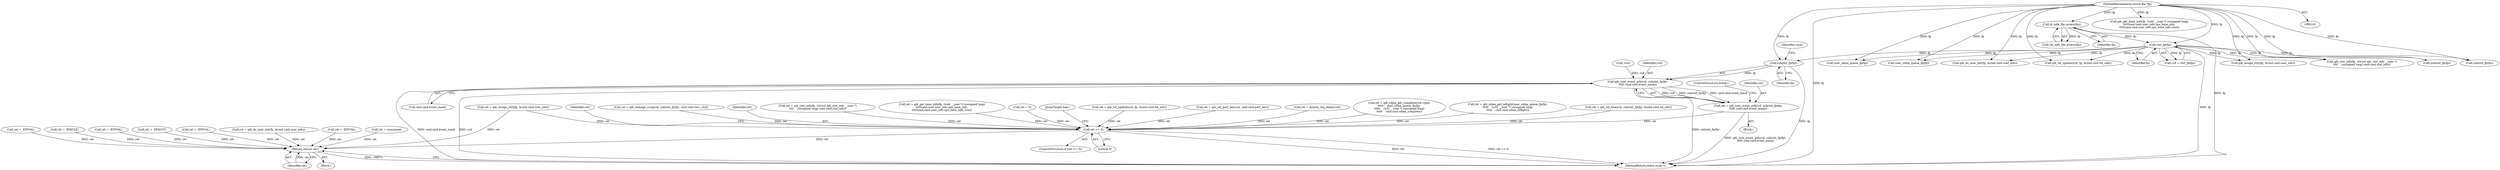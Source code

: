 digraph "0_linux_e6bd18f57aad1a2d1ef40e646d03ed0f2515c9e3_2@pointer" {
"1000707" [label="(Call,subctxt_fp(fp))"];
"1000489" [label="(Call,ctxt_fp(fp))"];
"1000124" [label="(Call,ib_safe_file_access(fp))"];
"1000102" [label="(MethodParameterIn,struct file *fp)"];
"1000705" [label="(Call,qib_user_event_ack(rcd, subctxt_fp(fp),\n\t\t\t\t\t cmd.cmd.event_mask))"];
"1000703" [label="(Call,ret = qib_user_event_ack(rcd, subctxt_fp(fp),\n\t\t\t\t\t cmd.cmd.event_mask))"];
"1000716" [label="(Call,ret >= 0)"];
"1000723" [label="(Return,return ret;)"];
"1000512" [label="(Call,ret = qib_assign_ctxt(fp, &cmd.cmd.user_info))"];
"1000720" [label="(Identifier,ret)"];
"1000714" [label="(ControlStructure,break;)"];
"1000564" [label="(Call,ret = qib_manage_rcvq(rcd, subctxt_fp(fp), cmd.cmd.recv_ctrl))"];
"1000711" [label="(Identifier,cmd)"];
"1000717" [label="(Identifier,ret)"];
"1000490" [label="(Identifier,fp)"];
"1000718" [label="(Literal,0)"];
"1000577" [label="(Call,ret = qib_ctxt_info(fp, (struct qib_ctxt_info __user *)\n\t\t\t\t    (unsigned long) cmd.cmd.ctxt_info))"];
"1000540" [label="(Call,ret = qib_get_base_info(fp, (void __user *) (unsigned long)\n\t\t\t\t\tcmd.cmd.user_info.spu_base_info,\n\t\t\t\t\tcmd.cmd.user_info.spu_base_info_size))"];
"1000137" [label="(Call,ret = -EINVAL)"];
"1000487" [label="(Call,rcd = ctxt_fp(fp))"];
"1000117" [label="(Call,ret = 0)"];
"1000671" [label="(Call,user_sdma_queue_fp(fp))"];
"1000527" [label="(Call,ret = qib_do_user_init(fp, &cmd.cmd.user_info))"];
"1000529" [label="(Call,qib_do_user_init(fp, &cmd.cmd.user_info))"];
"1000453" [label="(Call,ret = -EINVAL)"];
"1000719" [label="(Call,ret = consumed)"];
"1000468" [label="(Call,ret = -EINVAL)"];
"1000716" [label="(Call,ret >= 0)"];
"1000479" [label="(Call,ret = -EFAULT)"];
"1000609" [label="(Call,subctxt_fp(fp))"];
"1000722" [label="(JumpTarget,bail:)"];
"1000542" [label="(Call,qib_get_base_info(fp, (void __user *) (unsigned long)\n\t\t\t\t\tcmd.cmd.user_info.spu_base_info,\n\t\t\t\t\tcmd.cmd.user_info.spu_base_info_size))"];
"1000501" [label="(Call,ret = -EINVAL)"];
"1000124" [label="(Call,ib_safe_file_access(fp))"];
"1000724" [label="(Identifier,ret)"];
"1000707" [label="(Call,subctxt_fp(fp))"];
"1000489" [label="(Call,ctxt_fp(fp))"];
"1000125" [label="(Identifier,fp)"];
"1000690" [label="(Call,user_sdma_queue_fp(fp))"];
"1000706" [label="(Identifier,rcd)"];
"1000162" [label="(Call,ret = -EFAULT)"];
"1000592" [label="(Call,ret = qib_tid_update(rcd, fp, &cmd.cmd.tid_info))"];
"1000725" [label="(MethodReturn,static ssize_t)"];
"1000102" [label="(MethodParameterIn,struct file *fp)"];
"1000514" [label="(Call,qib_assign_ctxt(fp, &cmd.cmd.user_info))"];
"1000106" [label="(Block,)"];
"1000723" [label="(Return,return ret;)"];
"1000493" [label="(Call,!rcd)"];
"1000619" [label="(Call,ret = qib_set_part_key(rcd, cmd.cmd.part_key))"];
"1000634" [label="(Call,ret = disarm_req_delay(rcd))"];
"1000510" [label="(Block,)"];
"1000704" [label="(Identifier,ret)"];
"1000715" [label="(ControlStructure,if (ret >= 0))"];
"1000684" [label="(Call,ret = qib_sdma_get_complete(rcd->ppd,\n\t\t\t\t\t    user_sdma_queue_fp(fp),\n\t\t\t\t\t    (u32 __user *) (unsigned long)\n\t\t\t\t\t    cmd.cmd.sdma_complete))"];
"1000705" [label="(Call,qib_user_event_ack(rcd, subctxt_fp(fp),\n\t\t\t\t\t cmd.cmd.event_mask))"];
"1000668" [label="(Call,ret = qib_sdma_get_inflight(user_sdma_queue_fp(fp),\n\t\t\t\t\t    (u32 __user *) (unsigned long)\n\t\t\t\t\t    cmd.cmd.sdma_inflight))"];
"1000708" [label="(Identifier,fp)"];
"1000709" [label="(Call,cmd.cmd.event_mask)"];
"1000703" [label="(Call,ret = qib_user_event_ack(rcd, subctxt_fp(fp),\n\t\t\t\t\t cmd.cmd.event_mask))"];
"1000123" [label="(Call,!ib_safe_file_access(fp))"];
"1000579" [label="(Call,qib_ctxt_info(fp, (struct qib_ctxt_info __user *)\n\t\t\t\t    (unsigned long) cmd.cmd.ctxt_info))"];
"1000605" [label="(Call,ret = qib_tid_free(rcd, subctxt_fp(fp), &cmd.cmd.tid_info))"];
"1000568" [label="(Call,subctxt_fp(fp))"];
"1000594" [label="(Call,qib_tid_update(rcd, fp, &cmd.cmd.tid_info))"];
"1000707" -> "1000705"  [label="AST: "];
"1000707" -> "1000708"  [label="CFG: "];
"1000708" -> "1000707"  [label="AST: "];
"1000711" -> "1000707"  [label="CFG: "];
"1000707" -> "1000725"  [label="DDG: fp"];
"1000707" -> "1000705"  [label="DDG: fp"];
"1000489" -> "1000707"  [label="DDG: fp"];
"1000102" -> "1000707"  [label="DDG: fp"];
"1000489" -> "1000487"  [label="AST: "];
"1000489" -> "1000490"  [label="CFG: "];
"1000490" -> "1000489"  [label="AST: "];
"1000487" -> "1000489"  [label="CFG: "];
"1000489" -> "1000725"  [label="DDG: fp"];
"1000489" -> "1000487"  [label="DDG: fp"];
"1000124" -> "1000489"  [label="DDG: fp"];
"1000102" -> "1000489"  [label="DDG: fp"];
"1000489" -> "1000514"  [label="DDG: fp"];
"1000489" -> "1000529"  [label="DDG: fp"];
"1000489" -> "1000568"  [label="DDG: fp"];
"1000489" -> "1000579"  [label="DDG: fp"];
"1000489" -> "1000594"  [label="DDG: fp"];
"1000489" -> "1000609"  [label="DDG: fp"];
"1000489" -> "1000671"  [label="DDG: fp"];
"1000489" -> "1000690"  [label="DDG: fp"];
"1000124" -> "1000123"  [label="AST: "];
"1000124" -> "1000125"  [label="CFG: "];
"1000125" -> "1000124"  [label="AST: "];
"1000123" -> "1000124"  [label="CFG: "];
"1000124" -> "1000725"  [label="DDG: fp"];
"1000124" -> "1000123"  [label="DDG: fp"];
"1000102" -> "1000124"  [label="DDG: fp"];
"1000102" -> "1000101"  [label="AST: "];
"1000102" -> "1000725"  [label="DDG: fp"];
"1000102" -> "1000514"  [label="DDG: fp"];
"1000102" -> "1000529"  [label="DDG: fp"];
"1000102" -> "1000542"  [label="DDG: fp"];
"1000102" -> "1000568"  [label="DDG: fp"];
"1000102" -> "1000579"  [label="DDG: fp"];
"1000102" -> "1000594"  [label="DDG: fp"];
"1000102" -> "1000609"  [label="DDG: fp"];
"1000102" -> "1000671"  [label="DDG: fp"];
"1000102" -> "1000690"  [label="DDG: fp"];
"1000705" -> "1000703"  [label="AST: "];
"1000705" -> "1000709"  [label="CFG: "];
"1000706" -> "1000705"  [label="AST: "];
"1000709" -> "1000705"  [label="AST: "];
"1000703" -> "1000705"  [label="CFG: "];
"1000705" -> "1000725"  [label="DDG: cmd.cmd.event_mask"];
"1000705" -> "1000725"  [label="DDG: rcd"];
"1000705" -> "1000725"  [label="DDG: subctxt_fp(fp)"];
"1000705" -> "1000703"  [label="DDG: rcd"];
"1000705" -> "1000703"  [label="DDG: subctxt_fp(fp)"];
"1000705" -> "1000703"  [label="DDG: cmd.cmd.event_mask"];
"1000493" -> "1000705"  [label="DDG: rcd"];
"1000703" -> "1000510"  [label="AST: "];
"1000704" -> "1000703"  [label="AST: "];
"1000714" -> "1000703"  [label="CFG: "];
"1000703" -> "1000725"  [label="DDG: qib_user_event_ack(rcd, subctxt_fp(fp),\n\t\t\t\t\t cmd.cmd.event_mask)"];
"1000703" -> "1000716"  [label="DDG: ret"];
"1000716" -> "1000715"  [label="AST: "];
"1000716" -> "1000718"  [label="CFG: "];
"1000717" -> "1000716"  [label="AST: "];
"1000718" -> "1000716"  [label="AST: "];
"1000720" -> "1000716"  [label="CFG: "];
"1000722" -> "1000716"  [label="CFG: "];
"1000716" -> "1000725"  [label="DDG: ret >= 0"];
"1000716" -> "1000725"  [label="DDG: ret"];
"1000512" -> "1000716"  [label="DDG: ret"];
"1000684" -> "1000716"  [label="DDG: ret"];
"1000668" -> "1000716"  [label="DDG: ret"];
"1000605" -> "1000716"  [label="DDG: ret"];
"1000619" -> "1000716"  [label="DDG: ret"];
"1000577" -> "1000716"  [label="DDG: ret"];
"1000634" -> "1000716"  [label="DDG: ret"];
"1000564" -> "1000716"  [label="DDG: ret"];
"1000117" -> "1000716"  [label="DDG: ret"];
"1000540" -> "1000716"  [label="DDG: ret"];
"1000592" -> "1000716"  [label="DDG: ret"];
"1000716" -> "1000723"  [label="DDG: ret"];
"1000723" -> "1000106"  [label="AST: "];
"1000723" -> "1000724"  [label="CFG: "];
"1000724" -> "1000723"  [label="AST: "];
"1000725" -> "1000723"  [label="CFG: "];
"1000723" -> "1000725"  [label="DDG: <RET>"];
"1000724" -> "1000723"  [label="DDG: ret"];
"1000512" -> "1000723"  [label="DDG: ret"];
"1000527" -> "1000723"  [label="DDG: ret"];
"1000479" -> "1000723"  [label="DDG: ret"];
"1000719" -> "1000723"  [label="DDG: ret"];
"1000137" -> "1000723"  [label="DDG: ret"];
"1000501" -> "1000723"  [label="DDG: ret"];
"1000468" -> "1000723"  [label="DDG: ret"];
"1000162" -> "1000723"  [label="DDG: ret"];
"1000453" -> "1000723"  [label="DDG: ret"];
}
